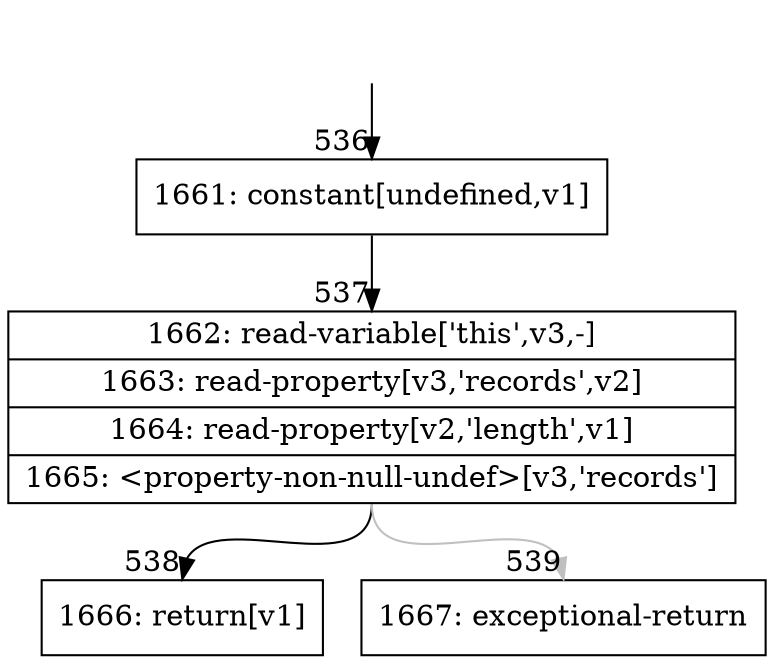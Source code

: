 digraph {
rankdir="TD"
BB_entry46[shape=none,label=""];
BB_entry46 -> BB536 [tailport=s, headport=n, headlabel="    536"]
BB536 [shape=record label="{1661: constant[undefined,v1]}" ] 
BB536 -> BB537 [tailport=s, headport=n, headlabel="      537"]
BB537 [shape=record label="{1662: read-variable['this',v3,-]|1663: read-property[v3,'records',v2]|1664: read-property[v2,'length',v1]|1665: \<property-non-null-undef\>[v3,'records']}" ] 
BB537 -> BB538 [tailport=s, headport=n, headlabel="      538"]
BB537 -> BB539 [tailport=s, headport=n, color=gray, headlabel="      539"]
BB538 [shape=record label="{1666: return[v1]}" ] 
BB539 [shape=record label="{1667: exceptional-return}" ] 
//#$~ 448
}

